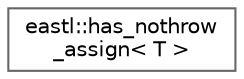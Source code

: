 digraph "类继承关系图"
{
 // LATEX_PDF_SIZE
  bgcolor="transparent";
  edge [fontname=Helvetica,fontsize=10,labelfontname=Helvetica,labelfontsize=10];
  node [fontname=Helvetica,fontsize=10,shape=box,height=0.2,width=0.4];
  rankdir="LR";
  Node0 [id="Node000000",label="eastl::has_nothrow\l_assign\< T \>",height=0.2,width=0.4,color="grey40", fillcolor="white", style="filled",URL="$structeastl_1_1has__nothrow__assign.html",tooltip=" "];
}
